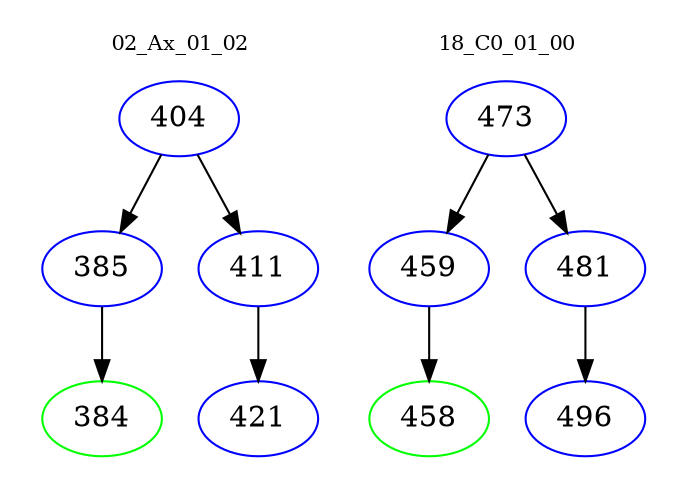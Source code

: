digraph{
subgraph cluster_0 {
color = white
label = "02_Ax_01_02";
fontsize=10;
T0_404 [label="404", color="blue"]
T0_404 -> T0_385 [color="black"]
T0_385 [label="385", color="blue"]
T0_385 -> T0_384 [color="black"]
T0_384 [label="384", color="green"]
T0_404 -> T0_411 [color="black"]
T0_411 [label="411", color="blue"]
T0_411 -> T0_421 [color="black"]
T0_421 [label="421", color="blue"]
}
subgraph cluster_1 {
color = white
label = "18_C0_01_00";
fontsize=10;
T1_473 [label="473", color="blue"]
T1_473 -> T1_459 [color="black"]
T1_459 [label="459", color="blue"]
T1_459 -> T1_458 [color="black"]
T1_458 [label="458", color="green"]
T1_473 -> T1_481 [color="black"]
T1_481 [label="481", color="blue"]
T1_481 -> T1_496 [color="black"]
T1_496 [label="496", color="blue"]
}
}
